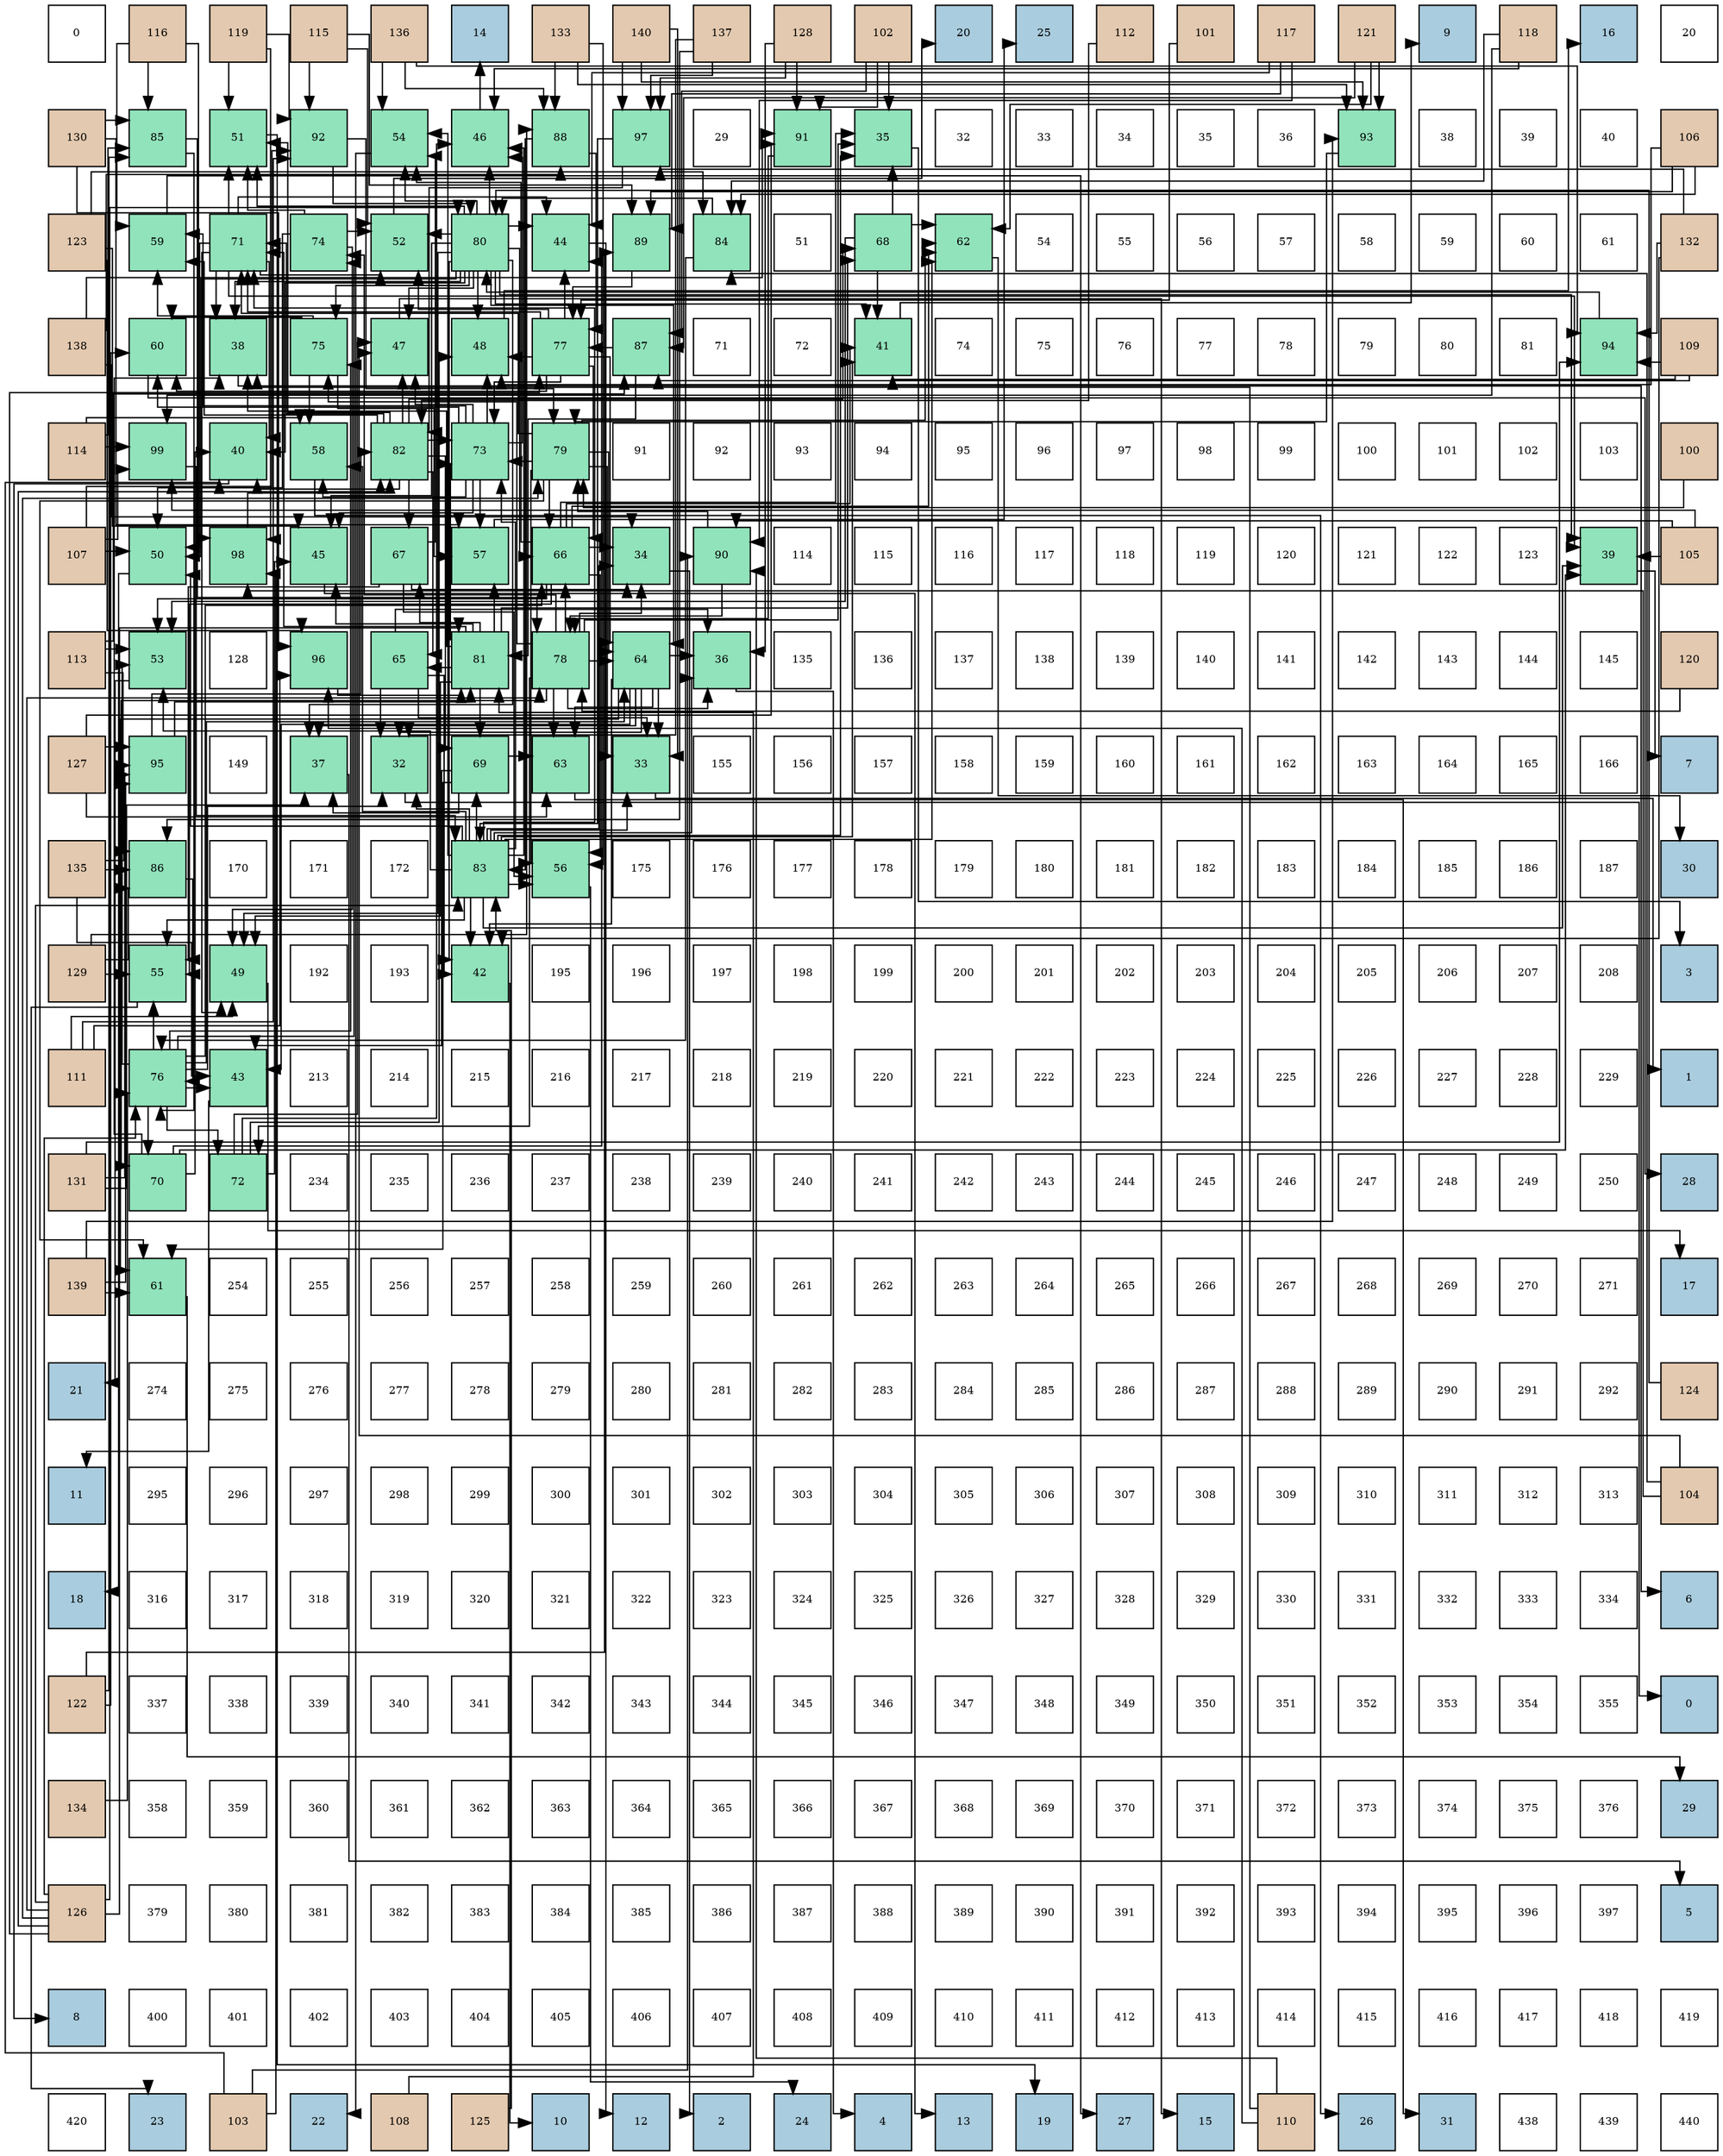 digraph layout{
 rankdir=TB;
 splines=ortho;
 node [style=filled shape=square fixedsize=true width=0.6];
0[label="0", fontsize=8, fillcolor="#ffffff"];
1[label="116", fontsize=8, fillcolor="#e3c9af"];
2[label="119", fontsize=8, fillcolor="#e3c9af"];
3[label="115", fontsize=8, fillcolor="#e3c9af"];
4[label="136", fontsize=8, fillcolor="#e3c9af"];
5[label="14", fontsize=8, fillcolor="#a9ccde"];
6[label="133", fontsize=8, fillcolor="#e3c9af"];
7[label="140", fontsize=8, fillcolor="#e3c9af"];
8[label="137", fontsize=8, fillcolor="#e3c9af"];
9[label="128", fontsize=8, fillcolor="#e3c9af"];
10[label="102", fontsize=8, fillcolor="#e3c9af"];
11[label="20", fontsize=8, fillcolor="#a9ccde"];
12[label="25", fontsize=8, fillcolor="#a9ccde"];
13[label="112", fontsize=8, fillcolor="#e3c9af"];
14[label="101", fontsize=8, fillcolor="#e3c9af"];
15[label="117", fontsize=8, fillcolor="#e3c9af"];
16[label="121", fontsize=8, fillcolor="#e3c9af"];
17[label="9", fontsize=8, fillcolor="#a9ccde"];
18[label="118", fontsize=8, fillcolor="#e3c9af"];
19[label="16", fontsize=8, fillcolor="#a9ccde"];
20[label="20", fontsize=8, fillcolor="#ffffff"];
21[label="130", fontsize=8, fillcolor="#e3c9af"];
22[label="85", fontsize=8, fillcolor="#91e3bb"];
23[label="51", fontsize=8, fillcolor="#91e3bb"];
24[label="92", fontsize=8, fillcolor="#91e3bb"];
25[label="54", fontsize=8, fillcolor="#91e3bb"];
26[label="46", fontsize=8, fillcolor="#91e3bb"];
27[label="88", fontsize=8, fillcolor="#91e3bb"];
28[label="97", fontsize=8, fillcolor="#91e3bb"];
29[label="29", fontsize=8, fillcolor="#ffffff"];
30[label="91", fontsize=8, fillcolor="#91e3bb"];
31[label="35", fontsize=8, fillcolor="#91e3bb"];
32[label="32", fontsize=8, fillcolor="#ffffff"];
33[label="33", fontsize=8, fillcolor="#ffffff"];
34[label="34", fontsize=8, fillcolor="#ffffff"];
35[label="35", fontsize=8, fillcolor="#ffffff"];
36[label="36", fontsize=8, fillcolor="#ffffff"];
37[label="93", fontsize=8, fillcolor="#91e3bb"];
38[label="38", fontsize=8, fillcolor="#ffffff"];
39[label="39", fontsize=8, fillcolor="#ffffff"];
40[label="40", fontsize=8, fillcolor="#ffffff"];
41[label="106", fontsize=8, fillcolor="#e3c9af"];
42[label="123", fontsize=8, fillcolor="#e3c9af"];
43[label="59", fontsize=8, fillcolor="#91e3bb"];
44[label="71", fontsize=8, fillcolor="#91e3bb"];
45[label="74", fontsize=8, fillcolor="#91e3bb"];
46[label="52", fontsize=8, fillcolor="#91e3bb"];
47[label="80", fontsize=8, fillcolor="#91e3bb"];
48[label="44", fontsize=8, fillcolor="#91e3bb"];
49[label="89", fontsize=8, fillcolor="#91e3bb"];
50[label="84", fontsize=8, fillcolor="#91e3bb"];
51[label="51", fontsize=8, fillcolor="#ffffff"];
52[label="68", fontsize=8, fillcolor="#91e3bb"];
53[label="62", fontsize=8, fillcolor="#91e3bb"];
54[label="54", fontsize=8, fillcolor="#ffffff"];
55[label="55", fontsize=8, fillcolor="#ffffff"];
56[label="56", fontsize=8, fillcolor="#ffffff"];
57[label="57", fontsize=8, fillcolor="#ffffff"];
58[label="58", fontsize=8, fillcolor="#ffffff"];
59[label="59", fontsize=8, fillcolor="#ffffff"];
60[label="60", fontsize=8, fillcolor="#ffffff"];
61[label="61", fontsize=8, fillcolor="#ffffff"];
62[label="132", fontsize=8, fillcolor="#e3c9af"];
63[label="138", fontsize=8, fillcolor="#e3c9af"];
64[label="60", fontsize=8, fillcolor="#91e3bb"];
65[label="38", fontsize=8, fillcolor="#91e3bb"];
66[label="75", fontsize=8, fillcolor="#91e3bb"];
67[label="47", fontsize=8, fillcolor="#91e3bb"];
68[label="48", fontsize=8, fillcolor="#91e3bb"];
69[label="77", fontsize=8, fillcolor="#91e3bb"];
70[label="87", fontsize=8, fillcolor="#91e3bb"];
71[label="71", fontsize=8, fillcolor="#ffffff"];
72[label="72", fontsize=8, fillcolor="#ffffff"];
73[label="41", fontsize=8, fillcolor="#91e3bb"];
74[label="74", fontsize=8, fillcolor="#ffffff"];
75[label="75", fontsize=8, fillcolor="#ffffff"];
76[label="76", fontsize=8, fillcolor="#ffffff"];
77[label="77", fontsize=8, fillcolor="#ffffff"];
78[label="78", fontsize=8, fillcolor="#ffffff"];
79[label="79", fontsize=8, fillcolor="#ffffff"];
80[label="80", fontsize=8, fillcolor="#ffffff"];
81[label="81", fontsize=8, fillcolor="#ffffff"];
82[label="94", fontsize=8, fillcolor="#91e3bb"];
83[label="109", fontsize=8, fillcolor="#e3c9af"];
84[label="114", fontsize=8, fillcolor="#e3c9af"];
85[label="99", fontsize=8, fillcolor="#91e3bb"];
86[label="40", fontsize=8, fillcolor="#91e3bb"];
87[label="58", fontsize=8, fillcolor="#91e3bb"];
88[label="82", fontsize=8, fillcolor="#91e3bb"];
89[label="73", fontsize=8, fillcolor="#91e3bb"];
90[label="79", fontsize=8, fillcolor="#91e3bb"];
91[label="91", fontsize=8, fillcolor="#ffffff"];
92[label="92", fontsize=8, fillcolor="#ffffff"];
93[label="93", fontsize=8, fillcolor="#ffffff"];
94[label="94", fontsize=8, fillcolor="#ffffff"];
95[label="95", fontsize=8, fillcolor="#ffffff"];
96[label="96", fontsize=8, fillcolor="#ffffff"];
97[label="97", fontsize=8, fillcolor="#ffffff"];
98[label="98", fontsize=8, fillcolor="#ffffff"];
99[label="99", fontsize=8, fillcolor="#ffffff"];
100[label="100", fontsize=8, fillcolor="#ffffff"];
101[label="101", fontsize=8, fillcolor="#ffffff"];
102[label="102", fontsize=8, fillcolor="#ffffff"];
103[label="103", fontsize=8, fillcolor="#ffffff"];
104[label="100", fontsize=8, fillcolor="#e3c9af"];
105[label="107", fontsize=8, fillcolor="#e3c9af"];
106[label="50", fontsize=8, fillcolor="#91e3bb"];
107[label="98", fontsize=8, fillcolor="#91e3bb"];
108[label="45", fontsize=8, fillcolor="#91e3bb"];
109[label="67", fontsize=8, fillcolor="#91e3bb"];
110[label="57", fontsize=8, fillcolor="#91e3bb"];
111[label="66", fontsize=8, fillcolor="#91e3bb"];
112[label="34", fontsize=8, fillcolor="#91e3bb"];
113[label="90", fontsize=8, fillcolor="#91e3bb"];
114[label="114", fontsize=8, fillcolor="#ffffff"];
115[label="115", fontsize=8, fillcolor="#ffffff"];
116[label="116", fontsize=8, fillcolor="#ffffff"];
117[label="117", fontsize=8, fillcolor="#ffffff"];
118[label="118", fontsize=8, fillcolor="#ffffff"];
119[label="119", fontsize=8, fillcolor="#ffffff"];
120[label="120", fontsize=8, fillcolor="#ffffff"];
121[label="121", fontsize=8, fillcolor="#ffffff"];
122[label="122", fontsize=8, fillcolor="#ffffff"];
123[label="123", fontsize=8, fillcolor="#ffffff"];
124[label="39", fontsize=8, fillcolor="#91e3bb"];
125[label="105", fontsize=8, fillcolor="#e3c9af"];
126[label="113", fontsize=8, fillcolor="#e3c9af"];
127[label="53", fontsize=8, fillcolor="#91e3bb"];
128[label="128", fontsize=8, fillcolor="#ffffff"];
129[label="96", fontsize=8, fillcolor="#91e3bb"];
130[label="65", fontsize=8, fillcolor="#91e3bb"];
131[label="81", fontsize=8, fillcolor="#91e3bb"];
132[label="78", fontsize=8, fillcolor="#91e3bb"];
133[label="64", fontsize=8, fillcolor="#91e3bb"];
134[label="36", fontsize=8, fillcolor="#91e3bb"];
135[label="135", fontsize=8, fillcolor="#ffffff"];
136[label="136", fontsize=8, fillcolor="#ffffff"];
137[label="137", fontsize=8, fillcolor="#ffffff"];
138[label="138", fontsize=8, fillcolor="#ffffff"];
139[label="139", fontsize=8, fillcolor="#ffffff"];
140[label="140", fontsize=8, fillcolor="#ffffff"];
141[label="141", fontsize=8, fillcolor="#ffffff"];
142[label="142", fontsize=8, fillcolor="#ffffff"];
143[label="143", fontsize=8, fillcolor="#ffffff"];
144[label="144", fontsize=8, fillcolor="#ffffff"];
145[label="145", fontsize=8, fillcolor="#ffffff"];
146[label="120", fontsize=8, fillcolor="#e3c9af"];
147[label="127", fontsize=8, fillcolor="#e3c9af"];
148[label="95", fontsize=8, fillcolor="#91e3bb"];
149[label="149", fontsize=8, fillcolor="#ffffff"];
150[label="37", fontsize=8, fillcolor="#91e3bb"];
151[label="32", fontsize=8, fillcolor="#91e3bb"];
152[label="69", fontsize=8, fillcolor="#91e3bb"];
153[label="63", fontsize=8, fillcolor="#91e3bb"];
154[label="33", fontsize=8, fillcolor="#91e3bb"];
155[label="155", fontsize=8, fillcolor="#ffffff"];
156[label="156", fontsize=8, fillcolor="#ffffff"];
157[label="157", fontsize=8, fillcolor="#ffffff"];
158[label="158", fontsize=8, fillcolor="#ffffff"];
159[label="159", fontsize=8, fillcolor="#ffffff"];
160[label="160", fontsize=8, fillcolor="#ffffff"];
161[label="161", fontsize=8, fillcolor="#ffffff"];
162[label="162", fontsize=8, fillcolor="#ffffff"];
163[label="163", fontsize=8, fillcolor="#ffffff"];
164[label="164", fontsize=8, fillcolor="#ffffff"];
165[label="165", fontsize=8, fillcolor="#ffffff"];
166[label="166", fontsize=8, fillcolor="#ffffff"];
167[label="7", fontsize=8, fillcolor="#a9ccde"];
168[label="135", fontsize=8, fillcolor="#e3c9af"];
169[label="86", fontsize=8, fillcolor="#91e3bb"];
170[label="170", fontsize=8, fillcolor="#ffffff"];
171[label="171", fontsize=8, fillcolor="#ffffff"];
172[label="172", fontsize=8, fillcolor="#ffffff"];
173[label="83", fontsize=8, fillcolor="#91e3bb"];
174[label="56", fontsize=8, fillcolor="#91e3bb"];
175[label="175", fontsize=8, fillcolor="#ffffff"];
176[label="176", fontsize=8, fillcolor="#ffffff"];
177[label="177", fontsize=8, fillcolor="#ffffff"];
178[label="178", fontsize=8, fillcolor="#ffffff"];
179[label="179", fontsize=8, fillcolor="#ffffff"];
180[label="180", fontsize=8, fillcolor="#ffffff"];
181[label="181", fontsize=8, fillcolor="#ffffff"];
182[label="182", fontsize=8, fillcolor="#ffffff"];
183[label="183", fontsize=8, fillcolor="#ffffff"];
184[label="184", fontsize=8, fillcolor="#ffffff"];
185[label="185", fontsize=8, fillcolor="#ffffff"];
186[label="186", fontsize=8, fillcolor="#ffffff"];
187[label="187", fontsize=8, fillcolor="#ffffff"];
188[label="30", fontsize=8, fillcolor="#a9ccde"];
189[label="129", fontsize=8, fillcolor="#e3c9af"];
190[label="55", fontsize=8, fillcolor="#91e3bb"];
191[label="49", fontsize=8, fillcolor="#91e3bb"];
192[label="192", fontsize=8, fillcolor="#ffffff"];
193[label="193", fontsize=8, fillcolor="#ffffff"];
194[label="42", fontsize=8, fillcolor="#91e3bb"];
195[label="195", fontsize=8, fillcolor="#ffffff"];
196[label="196", fontsize=8, fillcolor="#ffffff"];
197[label="197", fontsize=8, fillcolor="#ffffff"];
198[label="198", fontsize=8, fillcolor="#ffffff"];
199[label="199", fontsize=8, fillcolor="#ffffff"];
200[label="200", fontsize=8, fillcolor="#ffffff"];
201[label="201", fontsize=8, fillcolor="#ffffff"];
202[label="202", fontsize=8, fillcolor="#ffffff"];
203[label="203", fontsize=8, fillcolor="#ffffff"];
204[label="204", fontsize=8, fillcolor="#ffffff"];
205[label="205", fontsize=8, fillcolor="#ffffff"];
206[label="206", fontsize=8, fillcolor="#ffffff"];
207[label="207", fontsize=8, fillcolor="#ffffff"];
208[label="208", fontsize=8, fillcolor="#ffffff"];
209[label="3", fontsize=8, fillcolor="#a9ccde"];
210[label="111", fontsize=8, fillcolor="#e3c9af"];
211[label="76", fontsize=8, fillcolor="#91e3bb"];
212[label="43", fontsize=8, fillcolor="#91e3bb"];
213[label="213", fontsize=8, fillcolor="#ffffff"];
214[label="214", fontsize=8, fillcolor="#ffffff"];
215[label="215", fontsize=8, fillcolor="#ffffff"];
216[label="216", fontsize=8, fillcolor="#ffffff"];
217[label="217", fontsize=8, fillcolor="#ffffff"];
218[label="218", fontsize=8, fillcolor="#ffffff"];
219[label="219", fontsize=8, fillcolor="#ffffff"];
220[label="220", fontsize=8, fillcolor="#ffffff"];
221[label="221", fontsize=8, fillcolor="#ffffff"];
222[label="222", fontsize=8, fillcolor="#ffffff"];
223[label="223", fontsize=8, fillcolor="#ffffff"];
224[label="224", fontsize=8, fillcolor="#ffffff"];
225[label="225", fontsize=8, fillcolor="#ffffff"];
226[label="226", fontsize=8, fillcolor="#ffffff"];
227[label="227", fontsize=8, fillcolor="#ffffff"];
228[label="228", fontsize=8, fillcolor="#ffffff"];
229[label="229", fontsize=8, fillcolor="#ffffff"];
230[label="1", fontsize=8, fillcolor="#a9ccde"];
231[label="131", fontsize=8, fillcolor="#e3c9af"];
232[label="70", fontsize=8, fillcolor="#91e3bb"];
233[label="72", fontsize=8, fillcolor="#91e3bb"];
234[label="234", fontsize=8, fillcolor="#ffffff"];
235[label="235", fontsize=8, fillcolor="#ffffff"];
236[label="236", fontsize=8, fillcolor="#ffffff"];
237[label="237", fontsize=8, fillcolor="#ffffff"];
238[label="238", fontsize=8, fillcolor="#ffffff"];
239[label="239", fontsize=8, fillcolor="#ffffff"];
240[label="240", fontsize=8, fillcolor="#ffffff"];
241[label="241", fontsize=8, fillcolor="#ffffff"];
242[label="242", fontsize=8, fillcolor="#ffffff"];
243[label="243", fontsize=8, fillcolor="#ffffff"];
244[label="244", fontsize=8, fillcolor="#ffffff"];
245[label="245", fontsize=8, fillcolor="#ffffff"];
246[label="246", fontsize=8, fillcolor="#ffffff"];
247[label="247", fontsize=8, fillcolor="#ffffff"];
248[label="248", fontsize=8, fillcolor="#ffffff"];
249[label="249", fontsize=8, fillcolor="#ffffff"];
250[label="250", fontsize=8, fillcolor="#ffffff"];
251[label="28", fontsize=8, fillcolor="#a9ccde"];
252[label="139", fontsize=8, fillcolor="#e3c9af"];
253[label="61", fontsize=8, fillcolor="#91e3bb"];
254[label="254", fontsize=8, fillcolor="#ffffff"];
255[label="255", fontsize=8, fillcolor="#ffffff"];
256[label="256", fontsize=8, fillcolor="#ffffff"];
257[label="257", fontsize=8, fillcolor="#ffffff"];
258[label="258", fontsize=8, fillcolor="#ffffff"];
259[label="259", fontsize=8, fillcolor="#ffffff"];
260[label="260", fontsize=8, fillcolor="#ffffff"];
261[label="261", fontsize=8, fillcolor="#ffffff"];
262[label="262", fontsize=8, fillcolor="#ffffff"];
263[label="263", fontsize=8, fillcolor="#ffffff"];
264[label="264", fontsize=8, fillcolor="#ffffff"];
265[label="265", fontsize=8, fillcolor="#ffffff"];
266[label="266", fontsize=8, fillcolor="#ffffff"];
267[label="267", fontsize=8, fillcolor="#ffffff"];
268[label="268", fontsize=8, fillcolor="#ffffff"];
269[label="269", fontsize=8, fillcolor="#ffffff"];
270[label="270", fontsize=8, fillcolor="#ffffff"];
271[label="271", fontsize=8, fillcolor="#ffffff"];
272[label="17", fontsize=8, fillcolor="#a9ccde"];
273[label="21", fontsize=8, fillcolor="#a9ccde"];
274[label="274", fontsize=8, fillcolor="#ffffff"];
275[label="275", fontsize=8, fillcolor="#ffffff"];
276[label="276", fontsize=8, fillcolor="#ffffff"];
277[label="277", fontsize=8, fillcolor="#ffffff"];
278[label="278", fontsize=8, fillcolor="#ffffff"];
279[label="279", fontsize=8, fillcolor="#ffffff"];
280[label="280", fontsize=8, fillcolor="#ffffff"];
281[label="281", fontsize=8, fillcolor="#ffffff"];
282[label="282", fontsize=8, fillcolor="#ffffff"];
283[label="283", fontsize=8, fillcolor="#ffffff"];
284[label="284", fontsize=8, fillcolor="#ffffff"];
285[label="285", fontsize=8, fillcolor="#ffffff"];
286[label="286", fontsize=8, fillcolor="#ffffff"];
287[label="287", fontsize=8, fillcolor="#ffffff"];
288[label="288", fontsize=8, fillcolor="#ffffff"];
289[label="289", fontsize=8, fillcolor="#ffffff"];
290[label="290", fontsize=8, fillcolor="#ffffff"];
291[label="291", fontsize=8, fillcolor="#ffffff"];
292[label="292", fontsize=8, fillcolor="#ffffff"];
293[label="124", fontsize=8, fillcolor="#e3c9af"];
294[label="11", fontsize=8, fillcolor="#a9ccde"];
295[label="295", fontsize=8, fillcolor="#ffffff"];
296[label="296", fontsize=8, fillcolor="#ffffff"];
297[label="297", fontsize=8, fillcolor="#ffffff"];
298[label="298", fontsize=8, fillcolor="#ffffff"];
299[label="299", fontsize=8, fillcolor="#ffffff"];
300[label="300", fontsize=8, fillcolor="#ffffff"];
301[label="301", fontsize=8, fillcolor="#ffffff"];
302[label="302", fontsize=8, fillcolor="#ffffff"];
303[label="303", fontsize=8, fillcolor="#ffffff"];
304[label="304", fontsize=8, fillcolor="#ffffff"];
305[label="305", fontsize=8, fillcolor="#ffffff"];
306[label="306", fontsize=8, fillcolor="#ffffff"];
307[label="307", fontsize=8, fillcolor="#ffffff"];
308[label="308", fontsize=8, fillcolor="#ffffff"];
309[label="309", fontsize=8, fillcolor="#ffffff"];
310[label="310", fontsize=8, fillcolor="#ffffff"];
311[label="311", fontsize=8, fillcolor="#ffffff"];
312[label="312", fontsize=8, fillcolor="#ffffff"];
313[label="313", fontsize=8, fillcolor="#ffffff"];
314[label="104", fontsize=8, fillcolor="#e3c9af"];
315[label="18", fontsize=8, fillcolor="#a9ccde"];
316[label="316", fontsize=8, fillcolor="#ffffff"];
317[label="317", fontsize=8, fillcolor="#ffffff"];
318[label="318", fontsize=8, fillcolor="#ffffff"];
319[label="319", fontsize=8, fillcolor="#ffffff"];
320[label="320", fontsize=8, fillcolor="#ffffff"];
321[label="321", fontsize=8, fillcolor="#ffffff"];
322[label="322", fontsize=8, fillcolor="#ffffff"];
323[label="323", fontsize=8, fillcolor="#ffffff"];
324[label="324", fontsize=8, fillcolor="#ffffff"];
325[label="325", fontsize=8, fillcolor="#ffffff"];
326[label="326", fontsize=8, fillcolor="#ffffff"];
327[label="327", fontsize=8, fillcolor="#ffffff"];
328[label="328", fontsize=8, fillcolor="#ffffff"];
329[label="329", fontsize=8, fillcolor="#ffffff"];
330[label="330", fontsize=8, fillcolor="#ffffff"];
331[label="331", fontsize=8, fillcolor="#ffffff"];
332[label="332", fontsize=8, fillcolor="#ffffff"];
333[label="333", fontsize=8, fillcolor="#ffffff"];
334[label="334", fontsize=8, fillcolor="#ffffff"];
335[label="6", fontsize=8, fillcolor="#a9ccde"];
336[label="122", fontsize=8, fillcolor="#e3c9af"];
337[label="337", fontsize=8, fillcolor="#ffffff"];
338[label="338", fontsize=8, fillcolor="#ffffff"];
339[label="339", fontsize=8, fillcolor="#ffffff"];
340[label="340", fontsize=8, fillcolor="#ffffff"];
341[label="341", fontsize=8, fillcolor="#ffffff"];
342[label="342", fontsize=8, fillcolor="#ffffff"];
343[label="343", fontsize=8, fillcolor="#ffffff"];
344[label="344", fontsize=8, fillcolor="#ffffff"];
345[label="345", fontsize=8, fillcolor="#ffffff"];
346[label="346", fontsize=8, fillcolor="#ffffff"];
347[label="347", fontsize=8, fillcolor="#ffffff"];
348[label="348", fontsize=8, fillcolor="#ffffff"];
349[label="349", fontsize=8, fillcolor="#ffffff"];
350[label="350", fontsize=8, fillcolor="#ffffff"];
351[label="351", fontsize=8, fillcolor="#ffffff"];
352[label="352", fontsize=8, fillcolor="#ffffff"];
353[label="353", fontsize=8, fillcolor="#ffffff"];
354[label="354", fontsize=8, fillcolor="#ffffff"];
355[label="355", fontsize=8, fillcolor="#ffffff"];
356[label="0", fontsize=8, fillcolor="#a9ccde"];
357[label="134", fontsize=8, fillcolor="#e3c9af"];
358[label="358", fontsize=8, fillcolor="#ffffff"];
359[label="359", fontsize=8, fillcolor="#ffffff"];
360[label="360", fontsize=8, fillcolor="#ffffff"];
361[label="361", fontsize=8, fillcolor="#ffffff"];
362[label="362", fontsize=8, fillcolor="#ffffff"];
363[label="363", fontsize=8, fillcolor="#ffffff"];
364[label="364", fontsize=8, fillcolor="#ffffff"];
365[label="365", fontsize=8, fillcolor="#ffffff"];
366[label="366", fontsize=8, fillcolor="#ffffff"];
367[label="367", fontsize=8, fillcolor="#ffffff"];
368[label="368", fontsize=8, fillcolor="#ffffff"];
369[label="369", fontsize=8, fillcolor="#ffffff"];
370[label="370", fontsize=8, fillcolor="#ffffff"];
371[label="371", fontsize=8, fillcolor="#ffffff"];
372[label="372", fontsize=8, fillcolor="#ffffff"];
373[label="373", fontsize=8, fillcolor="#ffffff"];
374[label="374", fontsize=8, fillcolor="#ffffff"];
375[label="375", fontsize=8, fillcolor="#ffffff"];
376[label="376", fontsize=8, fillcolor="#ffffff"];
377[label="29", fontsize=8, fillcolor="#a9ccde"];
378[label="126", fontsize=8, fillcolor="#e3c9af"];
379[label="379", fontsize=8, fillcolor="#ffffff"];
380[label="380", fontsize=8, fillcolor="#ffffff"];
381[label="381", fontsize=8, fillcolor="#ffffff"];
382[label="382", fontsize=8, fillcolor="#ffffff"];
383[label="383", fontsize=8, fillcolor="#ffffff"];
384[label="384", fontsize=8, fillcolor="#ffffff"];
385[label="385", fontsize=8, fillcolor="#ffffff"];
386[label="386", fontsize=8, fillcolor="#ffffff"];
387[label="387", fontsize=8, fillcolor="#ffffff"];
388[label="388", fontsize=8, fillcolor="#ffffff"];
389[label="389", fontsize=8, fillcolor="#ffffff"];
390[label="390", fontsize=8, fillcolor="#ffffff"];
391[label="391", fontsize=8, fillcolor="#ffffff"];
392[label="392", fontsize=8, fillcolor="#ffffff"];
393[label="393", fontsize=8, fillcolor="#ffffff"];
394[label="394", fontsize=8, fillcolor="#ffffff"];
395[label="395", fontsize=8, fillcolor="#ffffff"];
396[label="396", fontsize=8, fillcolor="#ffffff"];
397[label="397", fontsize=8, fillcolor="#ffffff"];
398[label="5", fontsize=8, fillcolor="#a9ccde"];
399[label="8", fontsize=8, fillcolor="#a9ccde"];
400[label="400", fontsize=8, fillcolor="#ffffff"];
401[label="401", fontsize=8, fillcolor="#ffffff"];
402[label="402", fontsize=8, fillcolor="#ffffff"];
403[label="403", fontsize=8, fillcolor="#ffffff"];
404[label="404", fontsize=8, fillcolor="#ffffff"];
405[label="405", fontsize=8, fillcolor="#ffffff"];
406[label="406", fontsize=8, fillcolor="#ffffff"];
407[label="407", fontsize=8, fillcolor="#ffffff"];
408[label="408", fontsize=8, fillcolor="#ffffff"];
409[label="409", fontsize=8, fillcolor="#ffffff"];
410[label="410", fontsize=8, fillcolor="#ffffff"];
411[label="411", fontsize=8, fillcolor="#ffffff"];
412[label="412", fontsize=8, fillcolor="#ffffff"];
413[label="413", fontsize=8, fillcolor="#ffffff"];
414[label="414", fontsize=8, fillcolor="#ffffff"];
415[label="415", fontsize=8, fillcolor="#ffffff"];
416[label="416", fontsize=8, fillcolor="#ffffff"];
417[label="417", fontsize=8, fillcolor="#ffffff"];
418[label="418", fontsize=8, fillcolor="#ffffff"];
419[label="419", fontsize=8, fillcolor="#ffffff"];
420[label="420", fontsize=8, fillcolor="#ffffff"];
421[label="23", fontsize=8, fillcolor="#a9ccde"];
422[label="103", fontsize=8, fillcolor="#e3c9af"];
423[label="22", fontsize=8, fillcolor="#a9ccde"];
424[label="108", fontsize=8, fillcolor="#e3c9af"];
425[label="125", fontsize=8, fillcolor="#e3c9af"];
426[label="10", fontsize=8, fillcolor="#a9ccde"];
427[label="12", fontsize=8, fillcolor="#a9ccde"];
428[label="2", fontsize=8, fillcolor="#a9ccde"];
429[label="24", fontsize=8, fillcolor="#a9ccde"];
430[label="4", fontsize=8, fillcolor="#a9ccde"];
431[label="13", fontsize=8, fillcolor="#a9ccde"];
432[label="19", fontsize=8, fillcolor="#a9ccde"];
433[label="27", fontsize=8, fillcolor="#a9ccde"];
434[label="15", fontsize=8, fillcolor="#a9ccde"];
435[label="110", fontsize=8, fillcolor="#e3c9af"];
436[label="26", fontsize=8, fillcolor="#a9ccde"];
437[label="31", fontsize=8, fillcolor="#a9ccde"];
438[label="438", fontsize=8, fillcolor="#ffffff"];
439[label="439", fontsize=8, fillcolor="#ffffff"];
440[label="440", fontsize=8, fillcolor="#ffffff"];
edge [constraint=false, style=vis];151 -> 356;
154 -> 230;
112 -> 428;
31 -> 209;
134 -> 430;
150 -> 398;
65 -> 335;
124 -> 167;
86 -> 399;
73 -> 17;
194 -> 426;
212 -> 294;
48 -> 427;
108 -> 431;
26 -> 5;
67 -> 434;
68 -> 19;
191 -> 272;
106 -> 315;
23 -> 432;
46 -> 11;
127 -> 273;
25 -> 423;
190 -> 421;
174 -> 429;
110 -> 12;
87 -> 436;
43 -> 433;
64 -> 251;
253 -> 377;
53 -> 188;
153 -> 437;
133 -> 151;
133 -> 154;
133 -> 134;
133 -> 150;
133 -> 194;
133 -> 212;
133 -> 253;
133 -> 153;
130 -> 151;
130 -> 154;
130 -> 134;
130 -> 194;
111 -> 112;
111 -> 31;
111 -> 73;
111 -> 127;
111 -> 25;
111 -> 190;
111 -> 174;
111 -> 53;
109 -> 112;
109 -> 25;
109 -> 190;
109 -> 174;
52 -> 31;
52 -> 73;
52 -> 127;
52 -> 53;
152 -> 150;
152 -> 212;
152 -> 253;
152 -> 153;
232 -> 65;
232 -> 124;
232 -> 86;
232 -> 48;
44 -> 65;
44 -> 124;
44 -> 86;
44 -> 48;
44 -> 191;
44 -> 106;
44 -> 23;
44 -> 46;
233 -> 108;
233 -> 26;
233 -> 67;
233 -> 68;
89 -> 108;
89 -> 26;
89 -> 67;
89 -> 68;
89 -> 110;
89 -> 87;
89 -> 43;
89 -> 64;
45 -> 191;
45 -> 106;
45 -> 23;
45 -> 46;
66 -> 110;
66 -> 87;
66 -> 43;
66 -> 64;
211 -> 151;
211 -> 212;
211 -> 127;
211 -> 190;
211 -> 133;
211 -> 111;
211 -> 232;
211 -> 233;
211 -> 45;
211 -> 66;
69 -> 48;
69 -> 68;
69 -> 46;
69 -> 64;
69 -> 133;
69 -> 111;
69 -> 44;
69 -> 89;
132 -> 112;
132 -> 31;
132 -> 134;
132 -> 153;
132 -> 133;
132 -> 111;
132 -> 232;
132 -> 233;
132 -> 45;
132 -> 66;
90 -> 154;
90 -> 174;
90 -> 253;
90 -> 53;
90 -> 133;
90 -> 111;
90 -> 44;
90 -> 89;
47 -> 150;
47 -> 65;
47 -> 124;
47 -> 86;
47 -> 73;
47 -> 194;
47 -> 48;
47 -> 108;
47 -> 26;
47 -> 67;
47 -> 68;
47 -> 191;
47 -> 106;
47 -> 23;
47 -> 46;
47 -> 25;
47 -> 133;
47 -> 111;
47 -> 66;
131 -> 65;
131 -> 108;
131 -> 191;
131 -> 110;
131 -> 130;
131 -> 109;
131 -> 52;
131 -> 152;
131 -> 44;
131 -> 89;
88 -> 86;
88 -> 67;
88 -> 23;
88 -> 43;
88 -> 130;
88 -> 109;
88 -> 52;
88 -> 152;
88 -> 44;
88 -> 89;
173 -> 151;
173 -> 154;
173 -> 112;
173 -> 31;
173 -> 134;
173 -> 124;
173 -> 73;
173 -> 194;
173 -> 26;
173 -> 106;
173 -> 127;
173 -> 25;
173 -> 190;
173 -> 174;
173 -> 87;
173 -> 53;
173 -> 152;
173 -> 44;
173 -> 89;
50 -> 211;
50 -> 47;
22 -> 211;
22 -> 132;
169 -> 211;
70 -> 69;
70 -> 131;
27 -> 69;
27 -> 173;
49 -> 69;
113 -> 132;
113 -> 90;
30 -> 132;
24 -> 90;
24 -> 47;
37 -> 90;
82 -> 47;
148 -> 131;
148 -> 88;
129 -> 131;
28 -> 88;
28 -> 173;
107 -> 88;
85 -> 173;
104 -> 90;
14 -> 69;
10 -> 31;
10 -> 70;
10 -> 30;
422 -> 86;
422 -> 113;
422 -> 107;
314 -> 67;
314 -> 50;
314 -> 107;
125 -> 124;
125 -> 113;
125 -> 85;
41 -> 68;
41 -> 50;
41 -> 49;
105 -> 106;
105 -> 24;
105 -> 85;
424 -> 131;
83 -> 73;
83 -> 70;
83 -> 82;
435 -> 65;
435 -> 113;
435 -> 129;
210 -> 191;
210 -> 24;
210 -> 129;
13 -> 88;
126 -> 127;
126 -> 169;
126 -> 70;
84 -> 87;
84 -> 22;
84 -> 85;
3 -> 46;
3 -> 49;
3 -> 24;
1 -> 43;
1 -> 22;
1 -> 107;
15 -> 48;
15 -> 49;
15 -> 113;
18 -> 26;
18 -> 50;
18 -> 85;
2 -> 23;
2 -> 24;
2 -> 107;
146 -> 132;
16 -> 53;
16 -> 70;
16 -> 37;
336 -> 64;
336 -> 22;
336 -> 49;
42 -> 108;
42 -> 50;
42 -> 129;
293 -> 47;
425 -> 173;
378 -> 211;
378 -> 69;
378 -> 132;
378 -> 90;
378 -> 47;
378 -> 131;
378 -> 88;
378 -> 173;
147 -> 153;
147 -> 30;
147 -> 148;
9 -> 134;
9 -> 30;
9 -> 28;
189 -> 190;
189 -> 169;
189 -> 27;
21 -> 110;
21 -> 22;
21 -> 129;
231 -> 150;
231 -> 82;
231 -> 148;
62 -> 194;
62 -> 82;
62 -> 28;
6 -> 174;
6 -> 27;
6 -> 37;
357 -> 211;
168 -> 212;
168 -> 169;
168 -> 148;
4 -> 25;
4 -> 27;
4 -> 82;
8 -> 151;
8 -> 169;
8 -> 28;
63 -> 112;
63 -> 27;
63 -> 30;
252 -> 253;
252 -> 37;
252 -> 148;
7 -> 154;
7 -> 37;
7 -> 28;
edge [constraint=true, style=invis];
0 -> 21 -> 42 -> 63 -> 84 -> 105 -> 126 -> 147 -> 168 -> 189 -> 210 -> 231 -> 252 -> 273 -> 294 -> 315 -> 336 -> 357 -> 378 -> 399 -> 420;
1 -> 22 -> 43 -> 64 -> 85 -> 106 -> 127 -> 148 -> 169 -> 190 -> 211 -> 232 -> 253 -> 274 -> 295 -> 316 -> 337 -> 358 -> 379 -> 400 -> 421;
2 -> 23 -> 44 -> 65 -> 86 -> 107 -> 128 -> 149 -> 170 -> 191 -> 212 -> 233 -> 254 -> 275 -> 296 -> 317 -> 338 -> 359 -> 380 -> 401 -> 422;
3 -> 24 -> 45 -> 66 -> 87 -> 108 -> 129 -> 150 -> 171 -> 192 -> 213 -> 234 -> 255 -> 276 -> 297 -> 318 -> 339 -> 360 -> 381 -> 402 -> 423;
4 -> 25 -> 46 -> 67 -> 88 -> 109 -> 130 -> 151 -> 172 -> 193 -> 214 -> 235 -> 256 -> 277 -> 298 -> 319 -> 340 -> 361 -> 382 -> 403 -> 424;
5 -> 26 -> 47 -> 68 -> 89 -> 110 -> 131 -> 152 -> 173 -> 194 -> 215 -> 236 -> 257 -> 278 -> 299 -> 320 -> 341 -> 362 -> 383 -> 404 -> 425;
6 -> 27 -> 48 -> 69 -> 90 -> 111 -> 132 -> 153 -> 174 -> 195 -> 216 -> 237 -> 258 -> 279 -> 300 -> 321 -> 342 -> 363 -> 384 -> 405 -> 426;
7 -> 28 -> 49 -> 70 -> 91 -> 112 -> 133 -> 154 -> 175 -> 196 -> 217 -> 238 -> 259 -> 280 -> 301 -> 322 -> 343 -> 364 -> 385 -> 406 -> 427;
8 -> 29 -> 50 -> 71 -> 92 -> 113 -> 134 -> 155 -> 176 -> 197 -> 218 -> 239 -> 260 -> 281 -> 302 -> 323 -> 344 -> 365 -> 386 -> 407 -> 428;
9 -> 30 -> 51 -> 72 -> 93 -> 114 -> 135 -> 156 -> 177 -> 198 -> 219 -> 240 -> 261 -> 282 -> 303 -> 324 -> 345 -> 366 -> 387 -> 408 -> 429;
10 -> 31 -> 52 -> 73 -> 94 -> 115 -> 136 -> 157 -> 178 -> 199 -> 220 -> 241 -> 262 -> 283 -> 304 -> 325 -> 346 -> 367 -> 388 -> 409 -> 430;
11 -> 32 -> 53 -> 74 -> 95 -> 116 -> 137 -> 158 -> 179 -> 200 -> 221 -> 242 -> 263 -> 284 -> 305 -> 326 -> 347 -> 368 -> 389 -> 410 -> 431;
12 -> 33 -> 54 -> 75 -> 96 -> 117 -> 138 -> 159 -> 180 -> 201 -> 222 -> 243 -> 264 -> 285 -> 306 -> 327 -> 348 -> 369 -> 390 -> 411 -> 432;
13 -> 34 -> 55 -> 76 -> 97 -> 118 -> 139 -> 160 -> 181 -> 202 -> 223 -> 244 -> 265 -> 286 -> 307 -> 328 -> 349 -> 370 -> 391 -> 412 -> 433;
14 -> 35 -> 56 -> 77 -> 98 -> 119 -> 140 -> 161 -> 182 -> 203 -> 224 -> 245 -> 266 -> 287 -> 308 -> 329 -> 350 -> 371 -> 392 -> 413 -> 434;
15 -> 36 -> 57 -> 78 -> 99 -> 120 -> 141 -> 162 -> 183 -> 204 -> 225 -> 246 -> 267 -> 288 -> 309 -> 330 -> 351 -> 372 -> 393 -> 414 -> 435;
16 -> 37 -> 58 -> 79 -> 100 -> 121 -> 142 -> 163 -> 184 -> 205 -> 226 -> 247 -> 268 -> 289 -> 310 -> 331 -> 352 -> 373 -> 394 -> 415 -> 436;
17 -> 38 -> 59 -> 80 -> 101 -> 122 -> 143 -> 164 -> 185 -> 206 -> 227 -> 248 -> 269 -> 290 -> 311 -> 332 -> 353 -> 374 -> 395 -> 416 -> 437;
18 -> 39 -> 60 -> 81 -> 102 -> 123 -> 144 -> 165 -> 186 -> 207 -> 228 -> 249 -> 270 -> 291 -> 312 -> 333 -> 354 -> 375 -> 396 -> 417 -> 438;
19 -> 40 -> 61 -> 82 -> 103 -> 124 -> 145 -> 166 -> 187 -> 208 -> 229 -> 250 -> 271 -> 292 -> 313 -> 334 -> 355 -> 376 -> 397 -> 418 -> 439;
20 -> 41 -> 62 -> 83 -> 104 -> 125 -> 146 -> 167 -> 188 -> 209 -> 230 -> 251 -> 272 -> 293 -> 314 -> 335 -> 356 -> 377 -> 398 -> 419 -> 440;
rank = same {0 -> 1 -> 2 -> 3 -> 4 -> 5 -> 6 -> 7 -> 8 -> 9 -> 10 -> 11 -> 12 -> 13 -> 14 -> 15 -> 16 -> 17 -> 18 -> 19 -> 20};
rank = same {21 -> 22 -> 23 -> 24 -> 25 -> 26 -> 27 -> 28 -> 29 -> 30 -> 31 -> 32 -> 33 -> 34 -> 35 -> 36 -> 37 -> 38 -> 39 -> 40 -> 41};
rank = same {42 -> 43 -> 44 -> 45 -> 46 -> 47 -> 48 -> 49 -> 50 -> 51 -> 52 -> 53 -> 54 -> 55 -> 56 -> 57 -> 58 -> 59 -> 60 -> 61 -> 62};
rank = same {63 -> 64 -> 65 -> 66 -> 67 -> 68 -> 69 -> 70 -> 71 -> 72 -> 73 -> 74 -> 75 -> 76 -> 77 -> 78 -> 79 -> 80 -> 81 -> 82 -> 83};
rank = same {84 -> 85 -> 86 -> 87 -> 88 -> 89 -> 90 -> 91 -> 92 -> 93 -> 94 -> 95 -> 96 -> 97 -> 98 -> 99 -> 100 -> 101 -> 102 -> 103 -> 104};
rank = same {105 -> 106 -> 107 -> 108 -> 109 -> 110 -> 111 -> 112 -> 113 -> 114 -> 115 -> 116 -> 117 -> 118 -> 119 -> 120 -> 121 -> 122 -> 123 -> 124 -> 125};
rank = same {126 -> 127 -> 128 -> 129 -> 130 -> 131 -> 132 -> 133 -> 134 -> 135 -> 136 -> 137 -> 138 -> 139 -> 140 -> 141 -> 142 -> 143 -> 144 -> 145 -> 146};
rank = same {147 -> 148 -> 149 -> 150 -> 151 -> 152 -> 153 -> 154 -> 155 -> 156 -> 157 -> 158 -> 159 -> 160 -> 161 -> 162 -> 163 -> 164 -> 165 -> 166 -> 167};
rank = same {168 -> 169 -> 170 -> 171 -> 172 -> 173 -> 174 -> 175 -> 176 -> 177 -> 178 -> 179 -> 180 -> 181 -> 182 -> 183 -> 184 -> 185 -> 186 -> 187 -> 188};
rank = same {189 -> 190 -> 191 -> 192 -> 193 -> 194 -> 195 -> 196 -> 197 -> 198 -> 199 -> 200 -> 201 -> 202 -> 203 -> 204 -> 205 -> 206 -> 207 -> 208 -> 209};
rank = same {210 -> 211 -> 212 -> 213 -> 214 -> 215 -> 216 -> 217 -> 218 -> 219 -> 220 -> 221 -> 222 -> 223 -> 224 -> 225 -> 226 -> 227 -> 228 -> 229 -> 230};
rank = same {231 -> 232 -> 233 -> 234 -> 235 -> 236 -> 237 -> 238 -> 239 -> 240 -> 241 -> 242 -> 243 -> 244 -> 245 -> 246 -> 247 -> 248 -> 249 -> 250 -> 251};
rank = same {252 -> 253 -> 254 -> 255 -> 256 -> 257 -> 258 -> 259 -> 260 -> 261 -> 262 -> 263 -> 264 -> 265 -> 266 -> 267 -> 268 -> 269 -> 270 -> 271 -> 272};
rank = same {273 -> 274 -> 275 -> 276 -> 277 -> 278 -> 279 -> 280 -> 281 -> 282 -> 283 -> 284 -> 285 -> 286 -> 287 -> 288 -> 289 -> 290 -> 291 -> 292 -> 293};
rank = same {294 -> 295 -> 296 -> 297 -> 298 -> 299 -> 300 -> 301 -> 302 -> 303 -> 304 -> 305 -> 306 -> 307 -> 308 -> 309 -> 310 -> 311 -> 312 -> 313 -> 314};
rank = same {315 -> 316 -> 317 -> 318 -> 319 -> 320 -> 321 -> 322 -> 323 -> 324 -> 325 -> 326 -> 327 -> 328 -> 329 -> 330 -> 331 -> 332 -> 333 -> 334 -> 335};
rank = same {336 -> 337 -> 338 -> 339 -> 340 -> 341 -> 342 -> 343 -> 344 -> 345 -> 346 -> 347 -> 348 -> 349 -> 350 -> 351 -> 352 -> 353 -> 354 -> 355 -> 356};
rank = same {357 -> 358 -> 359 -> 360 -> 361 -> 362 -> 363 -> 364 -> 365 -> 366 -> 367 -> 368 -> 369 -> 370 -> 371 -> 372 -> 373 -> 374 -> 375 -> 376 -> 377};
rank = same {378 -> 379 -> 380 -> 381 -> 382 -> 383 -> 384 -> 385 -> 386 -> 387 -> 388 -> 389 -> 390 -> 391 -> 392 -> 393 -> 394 -> 395 -> 396 -> 397 -> 398};
rank = same {399 -> 400 -> 401 -> 402 -> 403 -> 404 -> 405 -> 406 -> 407 -> 408 -> 409 -> 410 -> 411 -> 412 -> 413 -> 414 -> 415 -> 416 -> 417 -> 418 -> 419};
rank = same {420 -> 421 -> 422 -> 423 -> 424 -> 425 -> 426 -> 427 -> 428 -> 429 -> 430 -> 431 -> 432 -> 433 -> 434 -> 435 -> 436 -> 437 -> 438 -> 439 -> 440};
}